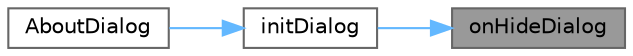 digraph "onHideDialog"
{
 // LATEX_PDF_SIZE
  bgcolor="transparent";
  edge [fontname=Helvetica,fontsize=10,labelfontname=Helvetica,labelfontsize=10];
  node [fontname=Helvetica,fontsize=10,shape=box,height=0.2,width=0.4];
  rankdir="RL";
  Node1 [id="Node000001",label="onHideDialog",height=0.2,width=0.4,color="gray40", fillcolor="grey60", style="filled", fontcolor="black",tooltip="隐藏对话框"];
  Node1 -> Node2 [id="edge1_Node000001_Node000002",dir="back",color="steelblue1",style="solid",tooltip=" "];
  Node2 [id="Node000002",label="initDialog",height=0.2,width=0.4,color="grey40", fillcolor="white", style="filled",URL="$class_about_dialog.html#a589417f264bff3ae9919ac50f8f360a3",tooltip="初始化对话框布局"];
  Node2 -> Node3 [id="edge2_Node000002_Node000003",dir="back",color="steelblue1",style="solid",tooltip=" "];
  Node3 [id="Node000003",label="AboutDialog",height=0.2,width=0.4,color="grey40", fillcolor="white", style="filled",URL="$class_about_dialog.html#a1a9553ce8ca226111b5822aa27d3a772",tooltip="构造函数，初始化关于对话框"];
}

